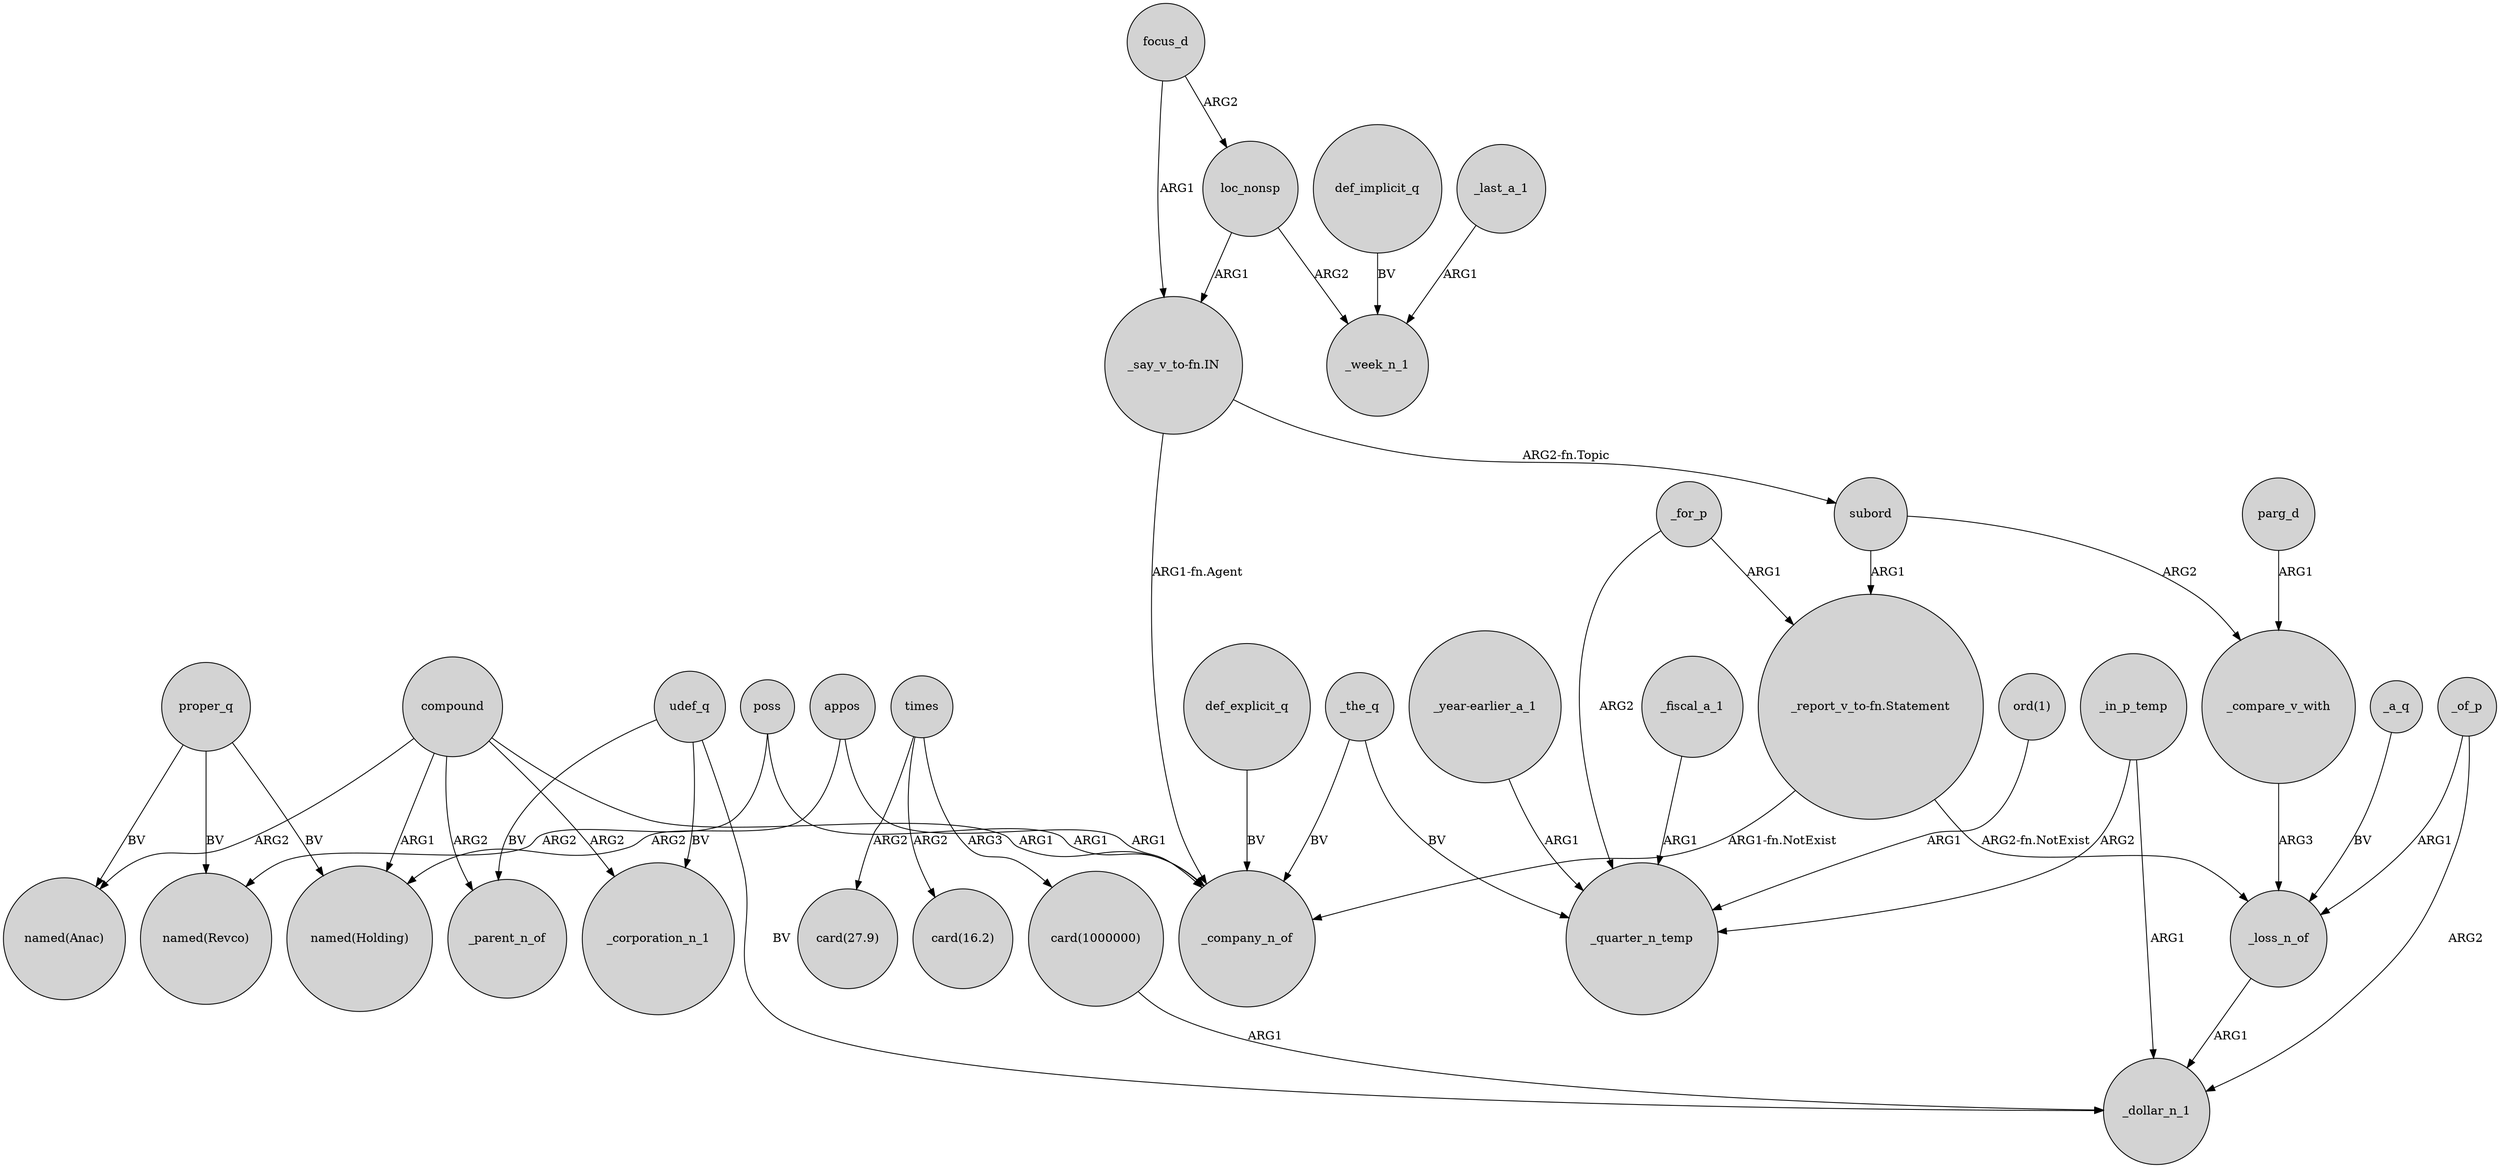 digraph {
	node [shape=circle style=filled]
	proper_q -> "named(Revco)" [label=BV]
	compound -> "named(Holding)" [label=ARG1]
	focus_d -> loc_nonsp [label=ARG2]
	"card(1000000)" -> _dollar_n_1 [label=ARG1]
	udef_q -> _parent_n_of [label=BV]
	"_year-earlier_a_1" -> _quarter_n_temp [label=ARG1]
	def_implicit_q -> _week_n_1 [label=BV]
	compound -> "named(Anac)" [label=ARG2]
	_for_p -> "_report_v_to-fn.Statement" [label=ARG1]
	_a_q -> _loss_n_of [label=BV]
	_loss_n_of -> _dollar_n_1 [label=ARG1]
	subord -> "_report_v_to-fn.Statement" [label=ARG1]
	_of_p -> _loss_n_of [label=ARG1]
	compound -> _corporation_n_1 [label=ARG2]
	_the_q -> _quarter_n_temp [label=BV]
	parg_d -> _compare_v_with [label=ARG1]
	appos -> "named(Holding)" [label=ARG2]
	_for_p -> _quarter_n_temp [label=ARG2]
	times -> "card(27.9)" [label=ARG2]
	compound -> _parent_n_of [label=ARG2]
	poss -> "named(Revco)" [label=ARG2]
	_the_q -> _company_n_of [label=BV]
	_in_p_temp -> _quarter_n_temp [label=ARG2]
	"_report_v_to-fn.Statement" -> _company_n_of [label="ARG1-fn.NotExist"]
	def_explicit_q -> _company_n_of [label=BV]
	compound -> _company_n_of [label=ARG1]
	udef_q -> _corporation_n_1 [label=BV]
	loc_nonsp -> _week_n_1 [label=ARG2]
	_fiscal_a_1 -> _quarter_n_temp [label=ARG1]
	times -> "card(16.2)" [label=ARG2]
	times -> "card(1000000)" [label=ARG3]
	proper_q -> "named(Anac)" [label=BV]
	loc_nonsp -> "_say_v_to-fn.IN" [label=ARG1]
	_last_a_1 -> _week_n_1 [label=ARG1]
	"ord(1)" -> _quarter_n_temp [label=ARG1]
	"_say_v_to-fn.IN" -> subord [label="ARG2-fn.Topic"]
	"_report_v_to-fn.Statement" -> _loss_n_of [label="ARG2-fn.NotExist"]
	appos -> _company_n_of [label=ARG1]
	"_say_v_to-fn.IN" -> _company_n_of [label="ARG1-fn.Agent"]
	subord -> _compare_v_with [label=ARG2]
	poss -> _company_n_of [label=ARG1]
	_of_p -> _dollar_n_1 [label=ARG2]
	proper_q -> "named(Holding)" [label=BV]
	_in_p_temp -> _dollar_n_1 [label=ARG1]
	_compare_v_with -> _loss_n_of [label=ARG3]
	udef_q -> _dollar_n_1 [label=BV]
	focus_d -> "_say_v_to-fn.IN" [label=ARG1]
}
